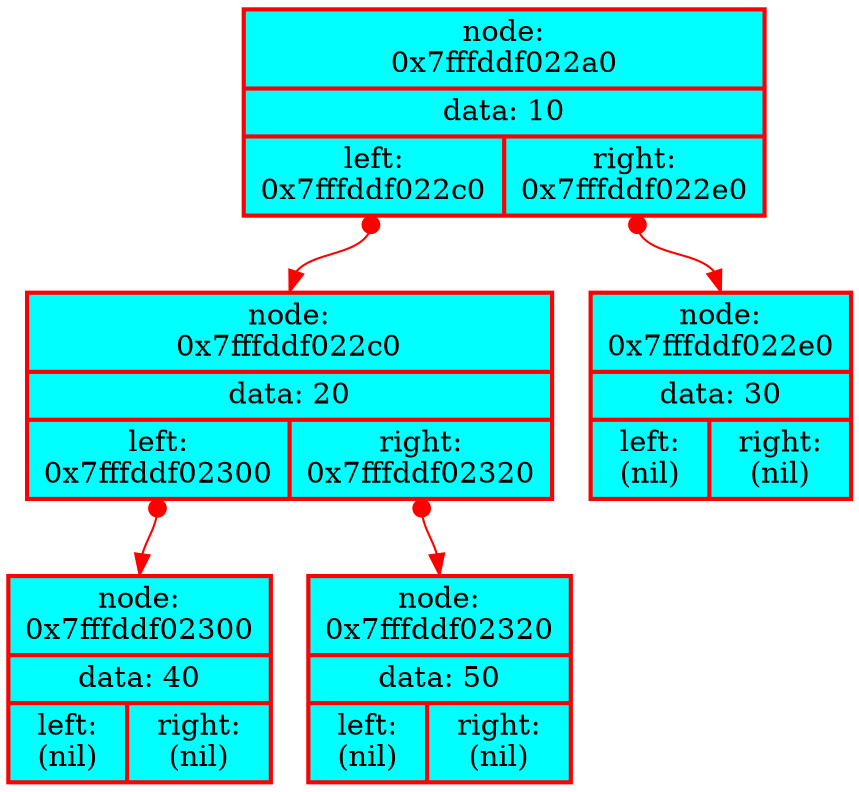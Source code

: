 digraph G{
	rankdir=TB;
	node[color="red",shape=record, penwidth=2.0, style = filled, fillcolor = aqua];
	NODE_0x7fffddf022a0[label = "{ <_node_> node:\n0x7fffddf022a0 | data: 10 | { <left> left:\n0x7fffddf022c0 | <right> right:\n0x7fffddf022e0} }"];
	NODE_0x7fffddf022c0[label = "{ <_node_> node:\n0x7fffddf022c0 | data: 20 | { <left> left:\n0x7fffddf02300 | <right> right:\n0x7fffddf02320} }"];
	NODE_0x7fffddf02300[label = "{ <_node_> node:\n0x7fffddf02300 | data: 40 | { <left> left:\n(nil) | <right> right:\n(nil)} }"];
	NODE_0x7fffddf022c0:left:s -> NODE_0x7fffddf02300:_node_:n [dir = both, arrowtail = dot, color = red];
	NODE_0x7fffddf02320[label = "{ <_node_> node:\n0x7fffddf02320 | data: 50 | { <left> left:\n(nil) | <right> right:\n(nil)} }"];
	NODE_0x7fffddf022c0:right:s -> NODE_0x7fffddf02320:_node_:n [dir = both, arrowtail = dot, color = red];
	NODE_0x7fffddf022a0:left:s -> NODE_0x7fffddf022c0:_node_:n [dir = both, arrowtail = dot, color = red];
	NODE_0x7fffddf022e0[label = "{ <_node_> node:\n0x7fffddf022e0 | data: 30 | { <left> left:\n(nil) | <right> right:\n(nil)} }"];
	NODE_0x7fffddf022a0:right:s -> NODE_0x7fffddf022e0:_node_:n [dir = both, arrowtail = dot, color = red];
}
